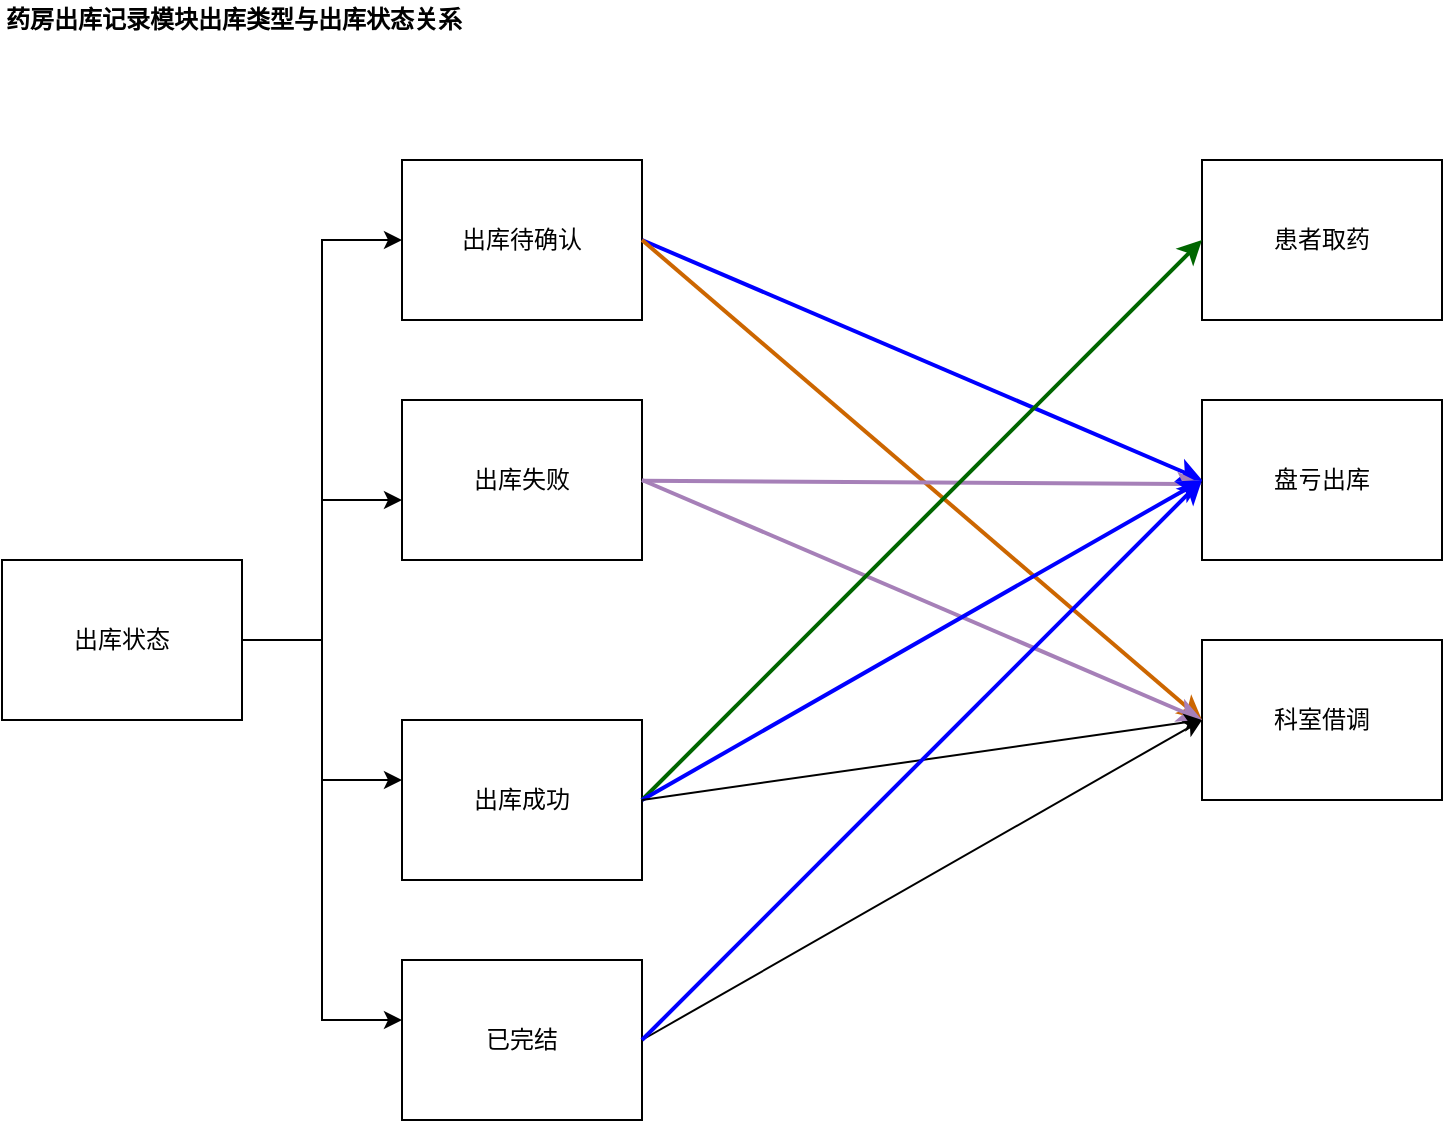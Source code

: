 <mxfile version="14.9.7" type="github">
  <diagram id="7ADZEoCv_N2pfUkhOmF2" name="diagrams1">
    <mxGraphModel dx="1422" dy="761" grid="1" gridSize="10" guides="1" tooltips="1" connect="1" arrows="1" fold="1" page="1" pageScale="1" pageWidth="1200" pageHeight="1920" math="0" shadow="0">
      <root>
        <mxCell id="0" />
        <mxCell id="1" parent="0" />
        <mxCell id="9xJmFpeAfpA-4xL1wxbp-1" value="&lt;b&gt;药房出库记录模块出库类型与出库状态关系&lt;/b&gt;" style="text;html=1;strokeColor=none;fillColor=none;align=left;verticalAlign=middle;whiteSpace=wrap;rounded=0;" vertex="1" parent="1">
          <mxGeometry x="40" y="40" width="240" height="20" as="geometry" />
        </mxCell>
        <mxCell id="9xJmFpeAfpA-4xL1wxbp-70" value="" style="edgeStyle=orthogonalEdgeStyle;rounded=0;orthogonalLoop=1;jettySize=auto;html=1;entryX=0;entryY=0.5;entryDx=0;entryDy=0;" edge="1" source="9xJmFpeAfpA-4xL1wxbp-71" target="9xJmFpeAfpA-4xL1wxbp-72" parent="1">
          <mxGeometry relative="1" as="geometry" />
        </mxCell>
        <mxCell id="9xJmFpeAfpA-4xL1wxbp-74" value="" style="edgeStyle=orthogonalEdgeStyle;rounded=0;orthogonalLoop=1;jettySize=auto;html=1;" edge="1" parent="1" source="9xJmFpeAfpA-4xL1wxbp-71" target="9xJmFpeAfpA-4xL1wxbp-73">
          <mxGeometry relative="1" as="geometry">
            <Array as="points">
              <mxPoint x="200" y="360" />
              <mxPoint x="200" y="550" />
            </Array>
          </mxGeometry>
        </mxCell>
        <mxCell id="9xJmFpeAfpA-4xL1wxbp-77" value="" style="edgeStyle=orthogonalEdgeStyle;rounded=0;orthogonalLoop=1;jettySize=auto;html=1;" edge="1" parent="1" source="9xJmFpeAfpA-4xL1wxbp-71" target="9xJmFpeAfpA-4xL1wxbp-76">
          <mxGeometry relative="1" as="geometry">
            <Array as="points">
              <mxPoint x="200" y="360" />
              <mxPoint x="200" y="290" />
            </Array>
          </mxGeometry>
        </mxCell>
        <mxCell id="9xJmFpeAfpA-4xL1wxbp-79" value="" style="edgeStyle=orthogonalEdgeStyle;rounded=0;orthogonalLoop=1;jettySize=auto;html=1;" edge="1" parent="1" source="9xJmFpeAfpA-4xL1wxbp-71" target="9xJmFpeAfpA-4xL1wxbp-78">
          <mxGeometry relative="1" as="geometry">
            <Array as="points">
              <mxPoint x="200" y="360" />
              <mxPoint x="200" y="430" />
            </Array>
          </mxGeometry>
        </mxCell>
        <mxCell id="9xJmFpeAfpA-4xL1wxbp-71" value="出库状态" style="rounded=0;whiteSpace=wrap;html=1;" vertex="1" parent="1">
          <mxGeometry x="40" y="320" width="120" height="80" as="geometry" />
        </mxCell>
        <mxCell id="9xJmFpeAfpA-4xL1wxbp-72" value="出库待确认" style="rounded=0;whiteSpace=wrap;html=1;" vertex="1" parent="1">
          <mxGeometry x="240" y="120" width="120" height="80" as="geometry" />
        </mxCell>
        <mxCell id="9xJmFpeAfpA-4xL1wxbp-73" value="已完结" style="rounded=0;whiteSpace=wrap;html=1;" vertex="1" parent="1">
          <mxGeometry x="240" y="520" width="120" height="80" as="geometry" />
        </mxCell>
        <mxCell id="9xJmFpeAfpA-4xL1wxbp-76" value="出库失败" style="rounded=0;whiteSpace=wrap;html=1;" vertex="1" parent="1">
          <mxGeometry x="240" y="240" width="120" height="80" as="geometry" />
        </mxCell>
        <mxCell id="9xJmFpeAfpA-4xL1wxbp-78" value="出库成功" style="rounded=0;whiteSpace=wrap;html=1;" vertex="1" parent="1">
          <mxGeometry x="240" y="400" width="120" height="80" as="geometry" />
        </mxCell>
        <mxCell id="9xJmFpeAfpA-4xL1wxbp-80" value="患者取药" style="rounded=0;whiteSpace=wrap;html=1;" vertex="1" parent="1">
          <mxGeometry x="640" y="120" width="120" height="80" as="geometry" />
        </mxCell>
        <mxCell id="9xJmFpeAfpA-4xL1wxbp-81" value="盘亏出库" style="rounded=0;whiteSpace=wrap;html=1;" vertex="1" parent="1">
          <mxGeometry x="640" y="240" width="120" height="80" as="geometry" />
        </mxCell>
        <mxCell id="9xJmFpeAfpA-4xL1wxbp-82" value="科室借调" style="rounded=0;whiteSpace=wrap;html=1;" vertex="1" parent="1">
          <mxGeometry x="640" y="360" width="120" height="80" as="geometry" />
        </mxCell>
        <mxCell id="9xJmFpeAfpA-4xL1wxbp-83" value="" style="endArrow=classic;html=1;exitX=1;exitY=0.5;exitDx=0;exitDy=0;entryX=0;entryY=0.5;entryDx=0;entryDy=0;strokeWidth=2;strokeColor=#0000FF;" edge="1" parent="1" source="9xJmFpeAfpA-4xL1wxbp-72" target="9xJmFpeAfpA-4xL1wxbp-81">
          <mxGeometry width="50" height="50" relative="1" as="geometry">
            <mxPoint x="490" y="370" as="sourcePoint" />
            <mxPoint x="540" y="320" as="targetPoint" />
          </mxGeometry>
        </mxCell>
        <mxCell id="9xJmFpeAfpA-4xL1wxbp-84" value="" style="endArrow=classic;html=1;exitX=1;exitY=0.5;exitDx=0;exitDy=0;entryX=0;entryY=0.5;entryDx=0;entryDy=0;strokeWidth=2;strokeColor=#CC6600;" edge="1" parent="1" source="9xJmFpeAfpA-4xL1wxbp-72" target="9xJmFpeAfpA-4xL1wxbp-82">
          <mxGeometry width="50" height="50" relative="1" as="geometry">
            <mxPoint x="370" y="170" as="sourcePoint" />
            <mxPoint x="650" y="290" as="targetPoint" />
          </mxGeometry>
        </mxCell>
        <mxCell id="9xJmFpeAfpA-4xL1wxbp-85" value="" style="endArrow=classic;html=1;strokeWidth=2;strokeColor=#A680B8;" edge="1" parent="1" source="9xJmFpeAfpA-4xL1wxbp-76">
          <mxGeometry width="50" height="50" relative="1" as="geometry">
            <mxPoint x="370" y="170" as="sourcePoint" />
            <mxPoint x="640" y="282" as="targetPoint" />
          </mxGeometry>
        </mxCell>
        <mxCell id="9xJmFpeAfpA-4xL1wxbp-86" value="" style="endArrow=classic;html=1;exitX=1;exitY=0.5;exitDx=0;exitDy=0;strokeWidth=2;strokeColor=#A680B8;" edge="1" parent="1" source="9xJmFpeAfpA-4xL1wxbp-76">
          <mxGeometry width="50" height="50" relative="1" as="geometry">
            <mxPoint x="370" y="170" as="sourcePoint" />
            <mxPoint x="640" y="400" as="targetPoint" />
          </mxGeometry>
        </mxCell>
        <mxCell id="9xJmFpeAfpA-4xL1wxbp-87" value="" style="endArrow=classic;html=1;exitX=1;exitY=0.5;exitDx=0;exitDy=0;entryX=0;entryY=0.5;entryDx=0;entryDy=0;strokeColor=#006600;strokeWidth=2;" edge="1" parent="1" source="9xJmFpeAfpA-4xL1wxbp-78" target="9xJmFpeAfpA-4xL1wxbp-80">
          <mxGeometry width="50" height="50" relative="1" as="geometry">
            <mxPoint x="370" y="170" as="sourcePoint" />
            <mxPoint x="650" y="290" as="targetPoint" />
          </mxGeometry>
        </mxCell>
        <mxCell id="9xJmFpeAfpA-4xL1wxbp-88" value="" style="endArrow=classic;html=1;exitX=1;exitY=0.5;exitDx=0;exitDy=0;entryX=0;entryY=0.5;entryDx=0;entryDy=0;strokeColor=#0000FF;strokeWidth=2;" edge="1" parent="1" source="9xJmFpeAfpA-4xL1wxbp-78" target="9xJmFpeAfpA-4xL1wxbp-81">
          <mxGeometry width="50" height="50" relative="1" as="geometry">
            <mxPoint x="370" y="450" as="sourcePoint" />
            <mxPoint x="650" y="170" as="targetPoint" />
          </mxGeometry>
        </mxCell>
        <mxCell id="9xJmFpeAfpA-4xL1wxbp-89" value="" style="endArrow=classic;html=1;entryX=0;entryY=0.5;entryDx=0;entryDy=0;" edge="1" parent="1" target="9xJmFpeAfpA-4xL1wxbp-82">
          <mxGeometry width="50" height="50" relative="1" as="geometry">
            <mxPoint x="360" y="440" as="sourcePoint" />
            <mxPoint x="650" y="170" as="targetPoint" />
          </mxGeometry>
        </mxCell>
        <mxCell id="9xJmFpeAfpA-4xL1wxbp-90" value="" style="endArrow=classic;html=1;exitX=1;exitY=0.5;exitDx=0;exitDy=0;entryX=0;entryY=0.5;entryDx=0;entryDy=0;" edge="1" parent="1" source="9xJmFpeAfpA-4xL1wxbp-73" target="9xJmFpeAfpA-4xL1wxbp-82">
          <mxGeometry width="50" height="50" relative="1" as="geometry">
            <mxPoint x="370" y="450" as="sourcePoint" />
            <mxPoint x="650" y="170" as="targetPoint" />
          </mxGeometry>
        </mxCell>
        <mxCell id="9xJmFpeAfpA-4xL1wxbp-91" value="" style="endArrow=classic;html=1;exitX=1;exitY=0.5;exitDx=0;exitDy=0;entryX=0;entryY=0.5;entryDx=0;entryDy=0;strokeColor=#0000FF;strokeWidth=2;" edge="1" parent="1" source="9xJmFpeAfpA-4xL1wxbp-73" target="9xJmFpeAfpA-4xL1wxbp-81">
          <mxGeometry width="50" height="50" relative="1" as="geometry">
            <mxPoint x="370" y="170" as="sourcePoint" />
            <mxPoint x="650" y="290" as="targetPoint" />
          </mxGeometry>
        </mxCell>
      </root>
    </mxGraphModel>
  </diagram>
</mxfile>
